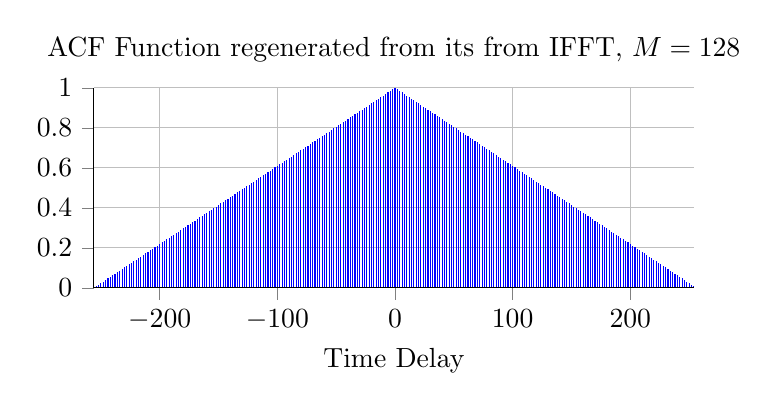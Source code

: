 % This file was created by matlab2tikz v0.4.7 (commit 6519689aa9dc12b7be17fdbac3b670671ea448dc) running on MATLAB 8.3.
% Copyright (c) 2008--2014, Nico Schlömer <nico.schloemer@gmail.com>
% All rights reserved.
% Minimal pgfplots version: 1.3
% 
% The latest updates can be retrieved from
%   http://www.mathworks.com/matlabcentral/fileexchange/22022-matlab2tikz
% where you can also make suggestions and rate matlab2tikz.
% 
\begin{tikzpicture}

\begin{axis}[%
width=3in,
height=1in,
scale only axis,
every outer y axis line/.append style={black},
every y tick label/.append style={font=\color{black}},
every outer x axis line/.append style={black},
every x tick label/.append style={font=\color{black}},
tick align = outside,
xmin=-256,
xmax=254,
xlabel={Time Delay},
xmajorgrids,
ymin=0,
ymax=1,
ymajorgrids,
title={ACF Function regenerated from its from IFFT, $M = 128$},
axis x line*=bottom,
axis y line*=left
]
\addplot[ycomb,color=blue,solid] plot table[row sep=crcr] {-256	1.11e-16\\
-254	0.008\\
-252	0.016\\
-250	0.023\\
-248	0.031\\
-246	0.039\\
-244	0.047\\
-242	0.055\\
-240	0.063\\
-238	0.07\\
-236	0.078\\
-234	0.086\\
-232	0.094\\
-230	0.102\\
-228	0.109\\
-226	0.117\\
-224	0.125\\
-222	0.133\\
-220	0.141\\
-218	0.148\\
-216	0.156\\
-214	0.164\\
-212	0.172\\
-210	0.18\\
-208	0.188\\
-206	0.195\\
-204	0.203\\
-202	0.211\\
-200	0.219\\
-198	0.227\\
-196	0.234\\
-194	0.242\\
-192	0.25\\
-190	0.258\\
-188	0.266\\
-186	0.273\\
-184	0.281\\
-182	0.289\\
-180	0.297\\
-178	0.305\\
-176	0.312\\
-174	0.32\\
-172	0.328\\
-170	0.336\\
-168	0.344\\
-166	0.352\\
-164	0.359\\
-162	0.367\\
-160	0.375\\
-158	0.383\\
-156	0.391\\
-154	0.398\\
-152	0.406\\
-150	0.414\\
-148	0.422\\
-146	0.43\\
-144	0.438\\
-142	0.445\\
-140	0.453\\
-138	0.461\\
-136	0.469\\
-134	0.477\\
-132	0.484\\
-130	0.492\\
-128	0.5\\
-126	0.508\\
-124	0.516\\
-122	0.523\\
-120	0.531\\
-118	0.539\\
-116	0.547\\
-114	0.555\\
-112	0.562\\
-110	0.57\\
-108	0.578\\
-106	0.586\\
-104	0.594\\
-102	0.602\\
-100	0.609\\
-98	0.617\\
-96	0.625\\
-94	0.633\\
-92	0.641\\
-90	0.648\\
-88	0.656\\
-86	0.664\\
-84	0.672\\
-82	0.68\\
-80	0.688\\
-78	0.695\\
-76	0.703\\
-74	0.711\\
-72	0.719\\
-70	0.727\\
-68	0.734\\
-66	0.742\\
-64	0.75\\
-62	0.758\\
-60	0.766\\
-58	0.773\\
-56	0.781\\
-54	0.789\\
-52	0.797\\
-50	0.805\\
-48	0.812\\
-46	0.82\\
-44	0.828\\
-42	0.836\\
-40	0.844\\
-38	0.852\\
-36	0.859\\
-34	0.867\\
-32	0.875\\
-30	0.883\\
-28	0.891\\
-26	0.898\\
-24	0.906\\
-22	0.914\\
-20	0.922\\
-18	0.93\\
-16	0.938\\
-14	0.945\\
-12	0.953\\
-10	0.961\\
-8	0.969\\
-6	0.977\\
-4	0.984\\
-2	0.992\\
0	1\\
2	0.992\\
4	0.984\\
6	0.977\\
8	0.969\\
10	0.961\\
12	0.953\\
14	0.945\\
16	0.938\\
18	0.93\\
20	0.922\\
22	0.914\\
24	0.906\\
26	0.898\\
28	0.891\\
30	0.883\\
32	0.875\\
34	0.867\\
36	0.859\\
38	0.852\\
40	0.844\\
42	0.836\\
44	0.828\\
46	0.82\\
48	0.812\\
50	0.805\\
52	0.797\\
54	0.789\\
56	0.781\\
58	0.773\\
60	0.766\\
62	0.758\\
64	0.75\\
66	0.742\\
68	0.734\\
70	0.727\\
72	0.719\\
74	0.711\\
76	0.703\\
78	0.695\\
80	0.688\\
82	0.68\\
84	0.672\\
86	0.664\\
88	0.656\\
90	0.648\\
92	0.641\\
94	0.633\\
96	0.625\\
98	0.617\\
100	0.609\\
102	0.602\\
104	0.594\\
106	0.586\\
108	0.578\\
110	0.57\\
112	0.562\\
114	0.555\\
116	0.547\\
118	0.539\\
120	0.531\\
122	0.523\\
124	0.516\\
126	0.508\\
128	0.5\\
130	0.492\\
132	0.484\\
134	0.477\\
136	0.469\\
138	0.461\\
140	0.453\\
142	0.445\\
144	0.438\\
146	0.43\\
148	0.422\\
150	0.414\\
152	0.406\\
154	0.398\\
156	0.391\\
158	0.383\\
160	0.375\\
162	0.367\\
164	0.359\\
166	0.352\\
168	0.344\\
170	0.336\\
172	0.328\\
174	0.32\\
176	0.312\\
178	0.305\\
180	0.297\\
182	0.289\\
184	0.281\\
186	0.273\\
188	0.266\\
190	0.258\\
192	0.25\\
194	0.242\\
196	0.234\\
198	0.227\\
200	0.219\\
202	0.211\\
204	0.203\\
206	0.195\\
208	0.188\\
210	0.18\\
212	0.172\\
214	0.164\\
216	0.156\\
218	0.148\\
220	0.141\\
222	0.133\\
224	0.125\\
226	0.117\\
228	0.109\\
230	0.102\\
232	0.094\\
234	0.086\\
236	0.078\\
238	0.07\\
240	0.062\\
242	0.055\\
244	0.047\\
246	0.039\\
248	0.031\\
250	0.023\\
252	0.016\\
254	0.008\\
};
\addplot [color=black,solid,forget plot]
  table[row sep=crcr]{-256	0\\
254	0\\
};
\end{axis}
\end{tikzpicture}%